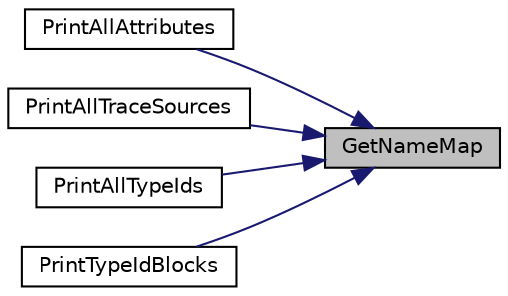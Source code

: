 digraph "GetNameMap"
{
 // LATEX_PDF_SIZE
  edge [fontname="Helvetica",fontsize="10",labelfontname="Helvetica",labelfontsize="10"];
  node [fontname="Helvetica",fontsize="10",shape=record];
  rankdir="RL";
  Node1 [label="GetNameMap",height=0.2,width=0.4,color="black", fillcolor="grey75", style="filled", fontcolor="black",tooltip="Create a map from the class names to their index in the vector of TypeId's so that the names will end..."];
  Node1 -> Node2 [dir="back",color="midnightblue",fontsize="10",style="solid",fontname="Helvetica"];
  Node2 [label="PrintAllAttributes",height=0.2,width=0.4,color="black", fillcolor="white", style="filled",URL="$print-introspected-doxygen_8cc.html#a6582b74e79d2b00f171c8e644108bc87",tooltip="Print the list of all Attributes."];
  Node1 -> Node3 [dir="back",color="midnightblue",fontsize="10",style="solid",fontname="Helvetica"];
  Node3 [label="PrintAllTraceSources",height=0.2,width=0.4,color="black", fillcolor="white", style="filled",URL="$print-introspected-doxygen_8cc.html#a23d80244adcc8de3ea7f21080a6d9bbe",tooltip="Print the list of all Trace sources."];
  Node1 -> Node4 [dir="back",color="midnightblue",fontsize="10",style="solid",fontname="Helvetica"];
  Node4 [label="PrintAllTypeIds",height=0.2,width=0.4,color="black", fillcolor="white", style="filled",URL="$print-introspected-doxygen_8cc.html#ace05c489c3a08800a0bfbadb8d4867de",tooltip="Print the list of all TypeIds."];
  Node1 -> Node5 [dir="back",color="midnightblue",fontsize="10",style="solid",fontname="Helvetica"];
  Node5 [label="PrintTypeIdBlocks",height=0.2,width=0.4,color="black", fillcolor="white", style="filled",URL="$print-introspected-doxygen_8cc.html#a62645d02d71b5d1622ccb9f16d5fa412",tooltip="Print the doxy block for each TypeId."];
}

